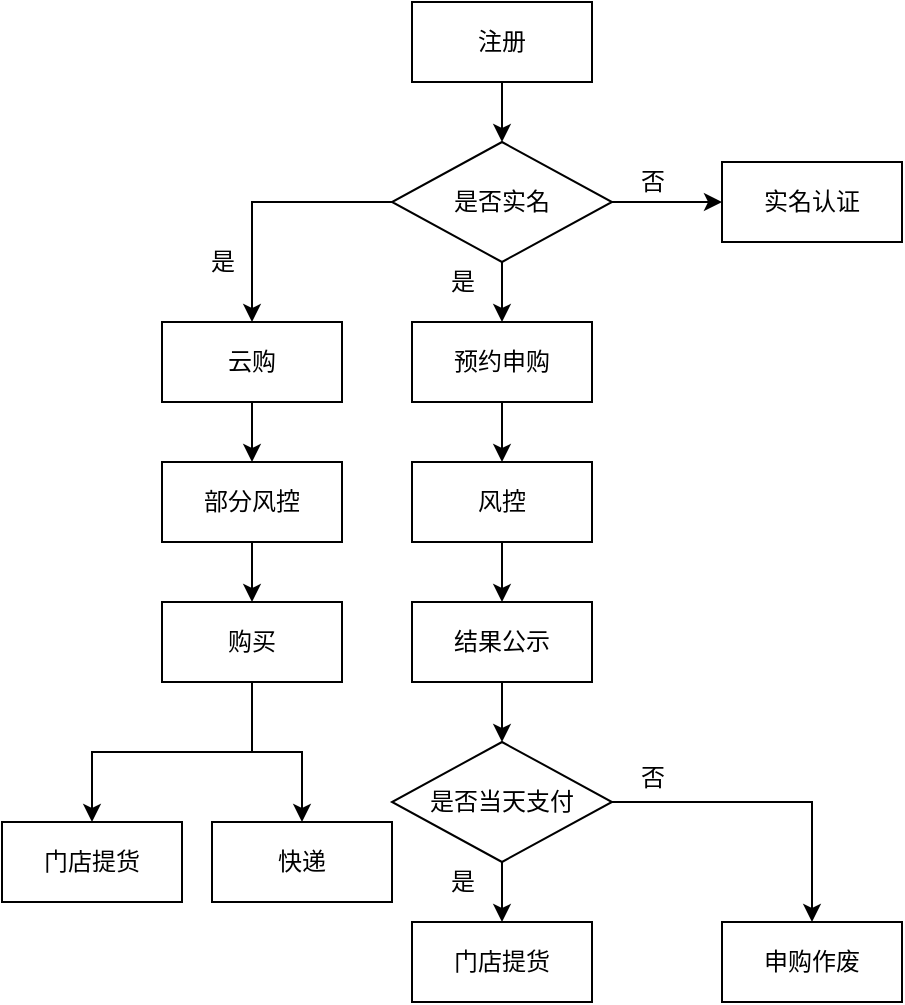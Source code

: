 <mxfile version="21.0.2" type="github">
  <diagram name="第 1 页" id="ErkFQInz7MT---hFU15H">
    <mxGraphModel dx="1249" dy="465" grid="1" gridSize="10" guides="1" tooltips="1" connect="1" arrows="1" fold="1" page="1" pageScale="1" pageWidth="827" pageHeight="1169" math="0" shadow="0">
      <root>
        <mxCell id="0" />
        <mxCell id="1" parent="0" />
        <mxCell id="0-X5SjwKyUIKf4-druoj-1" value="" style="edgeStyle=orthogonalEdgeStyle;rounded=0;orthogonalLoop=1;jettySize=auto;html=1;" edge="1" parent="1">
          <mxGeometry relative="1" as="geometry">
            <mxPoint x="350" y="220" as="sourcePoint" />
            <mxPoint x="350" y="250" as="targetPoint" />
          </mxGeometry>
        </mxCell>
        <mxCell id="0-X5SjwKyUIKf4-druoj-2" value="" style="edgeStyle=orthogonalEdgeStyle;rounded=0;orthogonalLoop=1;jettySize=auto;html=1;" edge="1" parent="1">
          <mxGeometry relative="1" as="geometry">
            <mxPoint x="350" y="340" as="targetPoint" />
            <mxPoint x="350" y="310" as="sourcePoint" />
          </mxGeometry>
        </mxCell>
        <mxCell id="0-X5SjwKyUIKf4-druoj-3" value="注册" style="rounded=0;whiteSpace=wrap;html=1;" vertex="1" parent="1">
          <mxGeometry x="305" y="180" width="90" height="40" as="geometry" />
        </mxCell>
        <mxCell id="0-X5SjwKyUIKf4-druoj-4" value="实名认证" style="rounded=0;whiteSpace=wrap;html=1;" vertex="1" parent="1">
          <mxGeometry x="460" y="260" width="90" height="40" as="geometry" />
        </mxCell>
        <mxCell id="0-X5SjwKyUIKf4-druoj-5" value="" style="edgeStyle=orthogonalEdgeStyle;rounded=0;orthogonalLoop=1;jettySize=auto;html=1;" edge="1" parent="1" source="0-X5SjwKyUIKf4-druoj-6" target="0-X5SjwKyUIKf4-druoj-8">
          <mxGeometry relative="1" as="geometry" />
        </mxCell>
        <mxCell id="0-X5SjwKyUIKf4-druoj-6" value="预约申购" style="rounded=0;whiteSpace=wrap;html=1;" vertex="1" parent="1">
          <mxGeometry x="305" y="340" width="90" height="40" as="geometry" />
        </mxCell>
        <mxCell id="0-X5SjwKyUIKf4-druoj-7" value="" style="edgeStyle=orthogonalEdgeStyle;rounded=0;orthogonalLoop=1;jettySize=auto;html=1;" edge="1" parent="1" source="0-X5SjwKyUIKf4-druoj-8" target="0-X5SjwKyUIKf4-druoj-10">
          <mxGeometry relative="1" as="geometry" />
        </mxCell>
        <mxCell id="0-X5SjwKyUIKf4-druoj-8" value="风控" style="rounded=0;whiteSpace=wrap;html=1;" vertex="1" parent="1">
          <mxGeometry x="305" y="410" width="90" height="40" as="geometry" />
        </mxCell>
        <mxCell id="0-X5SjwKyUIKf4-druoj-9" value="" style="edgeStyle=orthogonalEdgeStyle;rounded=0;orthogonalLoop=1;jettySize=auto;html=1;" edge="1" parent="1" source="0-X5SjwKyUIKf4-druoj-10">
          <mxGeometry relative="1" as="geometry">
            <mxPoint x="350" y="550" as="targetPoint" />
          </mxGeometry>
        </mxCell>
        <mxCell id="0-X5SjwKyUIKf4-druoj-10" value="结果公示" style="rounded=0;whiteSpace=wrap;html=1;" vertex="1" parent="1">
          <mxGeometry x="305" y="480" width="90" height="40" as="geometry" />
        </mxCell>
        <mxCell id="0-X5SjwKyUIKf4-druoj-11" style="edgeStyle=orthogonalEdgeStyle;rounded=0;orthogonalLoop=1;jettySize=auto;html=1;exitX=0.5;exitY=1;exitDx=0;exitDy=0;entryX=0.5;entryY=0;entryDx=0;entryDy=0;" edge="1" parent="1" source="0-X5SjwKyUIKf4-druoj-13" target="0-X5SjwKyUIKf4-druoj-17">
          <mxGeometry relative="1" as="geometry" />
        </mxCell>
        <mxCell id="0-X5SjwKyUIKf4-druoj-12" style="edgeStyle=orthogonalEdgeStyle;rounded=0;orthogonalLoop=1;jettySize=auto;html=1;exitX=1;exitY=0.5;exitDx=0;exitDy=0;" edge="1" parent="1" source="0-X5SjwKyUIKf4-druoj-13" target="0-X5SjwKyUIKf4-druoj-18">
          <mxGeometry relative="1" as="geometry" />
        </mxCell>
        <mxCell id="0-X5SjwKyUIKf4-druoj-13" value="是否当天支付" style="rhombus;whiteSpace=wrap;html=1;" vertex="1" parent="1">
          <mxGeometry x="295" y="550" width="110" height="60" as="geometry" />
        </mxCell>
        <mxCell id="0-X5SjwKyUIKf4-druoj-14" style="edgeStyle=orthogonalEdgeStyle;rounded=0;orthogonalLoop=1;jettySize=auto;html=1;exitX=1;exitY=0.5;exitDx=0;exitDy=0;entryX=0;entryY=0.5;entryDx=0;entryDy=0;" edge="1" parent="1" source="0-X5SjwKyUIKf4-druoj-16" target="0-X5SjwKyUIKf4-druoj-4">
          <mxGeometry relative="1" as="geometry" />
        </mxCell>
        <mxCell id="0-X5SjwKyUIKf4-druoj-15" style="edgeStyle=orthogonalEdgeStyle;rounded=0;orthogonalLoop=1;jettySize=auto;html=1;entryX=0.5;entryY=0;entryDx=0;entryDy=0;" edge="1" parent="1" source="0-X5SjwKyUIKf4-druoj-16" target="0-X5SjwKyUIKf4-druoj-24">
          <mxGeometry relative="1" as="geometry" />
        </mxCell>
        <mxCell id="0-X5SjwKyUIKf4-druoj-16" value="是否实名" style="rhombus;whiteSpace=wrap;html=1;" vertex="1" parent="1">
          <mxGeometry x="295" y="250" width="110" height="60" as="geometry" />
        </mxCell>
        <mxCell id="0-X5SjwKyUIKf4-druoj-17" value="门店提货" style="rounded=0;whiteSpace=wrap;html=1;" vertex="1" parent="1">
          <mxGeometry x="305" y="640" width="90" height="40" as="geometry" />
        </mxCell>
        <mxCell id="0-X5SjwKyUIKf4-druoj-18" value="申购作废" style="rounded=0;whiteSpace=wrap;html=1;" vertex="1" parent="1">
          <mxGeometry x="460" y="640" width="90" height="40" as="geometry" />
        </mxCell>
        <mxCell id="0-X5SjwKyUIKf4-druoj-19" value="是" style="text;html=1;align=center;verticalAlign=middle;resizable=0;points=[];autosize=1;" vertex="1" parent="1">
          <mxGeometry x="310" y="310" width="40" height="20" as="geometry" />
        </mxCell>
        <mxCell id="0-X5SjwKyUIKf4-druoj-20" value="否" style="text;html=1;align=center;verticalAlign=middle;resizable=0;points=[];autosize=1;" vertex="1" parent="1">
          <mxGeometry x="405" y="260" width="40" height="20" as="geometry" />
        </mxCell>
        <mxCell id="0-X5SjwKyUIKf4-druoj-21" value="否" style="text;html=1;align=center;verticalAlign=middle;resizable=0;points=[];autosize=1;" vertex="1" parent="1">
          <mxGeometry x="405" y="558" width="40" height="20" as="geometry" />
        </mxCell>
        <mxCell id="0-X5SjwKyUIKf4-druoj-22" value="是" style="text;html=1;align=center;verticalAlign=middle;resizable=0;points=[];autosize=1;" vertex="1" parent="1">
          <mxGeometry x="310" y="610" width="40" height="20" as="geometry" />
        </mxCell>
        <mxCell id="0-X5SjwKyUIKf4-druoj-23" style="edgeStyle=orthogonalEdgeStyle;rounded=0;orthogonalLoop=1;jettySize=auto;html=1;exitX=0.5;exitY=1;exitDx=0;exitDy=0;" edge="1" parent="1" source="0-X5SjwKyUIKf4-druoj-24" target="0-X5SjwKyUIKf4-druoj-27">
          <mxGeometry relative="1" as="geometry">
            <mxPoint x="225" y="430" as="targetPoint" />
          </mxGeometry>
        </mxCell>
        <mxCell id="0-X5SjwKyUIKf4-druoj-24" value="云购" style="rounded=0;whiteSpace=wrap;html=1;" vertex="1" parent="1">
          <mxGeometry x="180" y="340" width="90" height="40" as="geometry" />
        </mxCell>
        <mxCell id="0-X5SjwKyUIKf4-druoj-25" value="是" style="text;html=1;align=center;verticalAlign=middle;resizable=0;points=[];autosize=1;" vertex="1" parent="1">
          <mxGeometry x="190" y="300" width="40" height="20" as="geometry" />
        </mxCell>
        <mxCell id="0-X5SjwKyUIKf4-druoj-26" style="edgeStyle=orthogonalEdgeStyle;rounded=0;orthogonalLoop=1;jettySize=auto;html=1;exitX=0.5;exitY=1;exitDx=0;exitDy=0;" edge="1" parent="1" source="0-X5SjwKyUIKf4-druoj-27" target="0-X5SjwKyUIKf4-druoj-30">
          <mxGeometry relative="1" as="geometry" />
        </mxCell>
        <mxCell id="0-X5SjwKyUIKf4-druoj-27" value="部分风控" style="rounded=0;whiteSpace=wrap;html=1;" vertex="1" parent="1">
          <mxGeometry x="180" y="410" width="90" height="40" as="geometry" />
        </mxCell>
        <mxCell id="0-X5SjwKyUIKf4-druoj-28" style="edgeStyle=orthogonalEdgeStyle;rounded=0;orthogonalLoop=1;jettySize=auto;html=1;exitX=0.5;exitY=1;exitDx=0;exitDy=0;" edge="1" parent="1" source="0-X5SjwKyUIKf4-druoj-30" target="0-X5SjwKyUIKf4-druoj-31">
          <mxGeometry relative="1" as="geometry" />
        </mxCell>
        <mxCell id="0-X5SjwKyUIKf4-druoj-29" style="edgeStyle=orthogonalEdgeStyle;rounded=0;orthogonalLoop=1;jettySize=auto;html=1;exitX=0.5;exitY=1;exitDx=0;exitDy=0;entryX=0.5;entryY=0;entryDx=0;entryDy=0;" edge="1" parent="1" source="0-X5SjwKyUIKf4-druoj-30" target="0-X5SjwKyUIKf4-druoj-32">
          <mxGeometry relative="1" as="geometry" />
        </mxCell>
        <mxCell id="0-X5SjwKyUIKf4-druoj-30" value="购买" style="rounded=0;whiteSpace=wrap;html=1;" vertex="1" parent="1">
          <mxGeometry x="180" y="480" width="90" height="40" as="geometry" />
        </mxCell>
        <mxCell id="0-X5SjwKyUIKf4-druoj-31" value="门店提货" style="rounded=0;whiteSpace=wrap;html=1;" vertex="1" parent="1">
          <mxGeometry x="100" y="590" width="90" height="40" as="geometry" />
        </mxCell>
        <mxCell id="0-X5SjwKyUIKf4-druoj-32" value="快递" style="rounded=0;whiteSpace=wrap;html=1;" vertex="1" parent="1">
          <mxGeometry x="205" y="590" width="90" height="40" as="geometry" />
        </mxCell>
      </root>
    </mxGraphModel>
  </diagram>
</mxfile>
